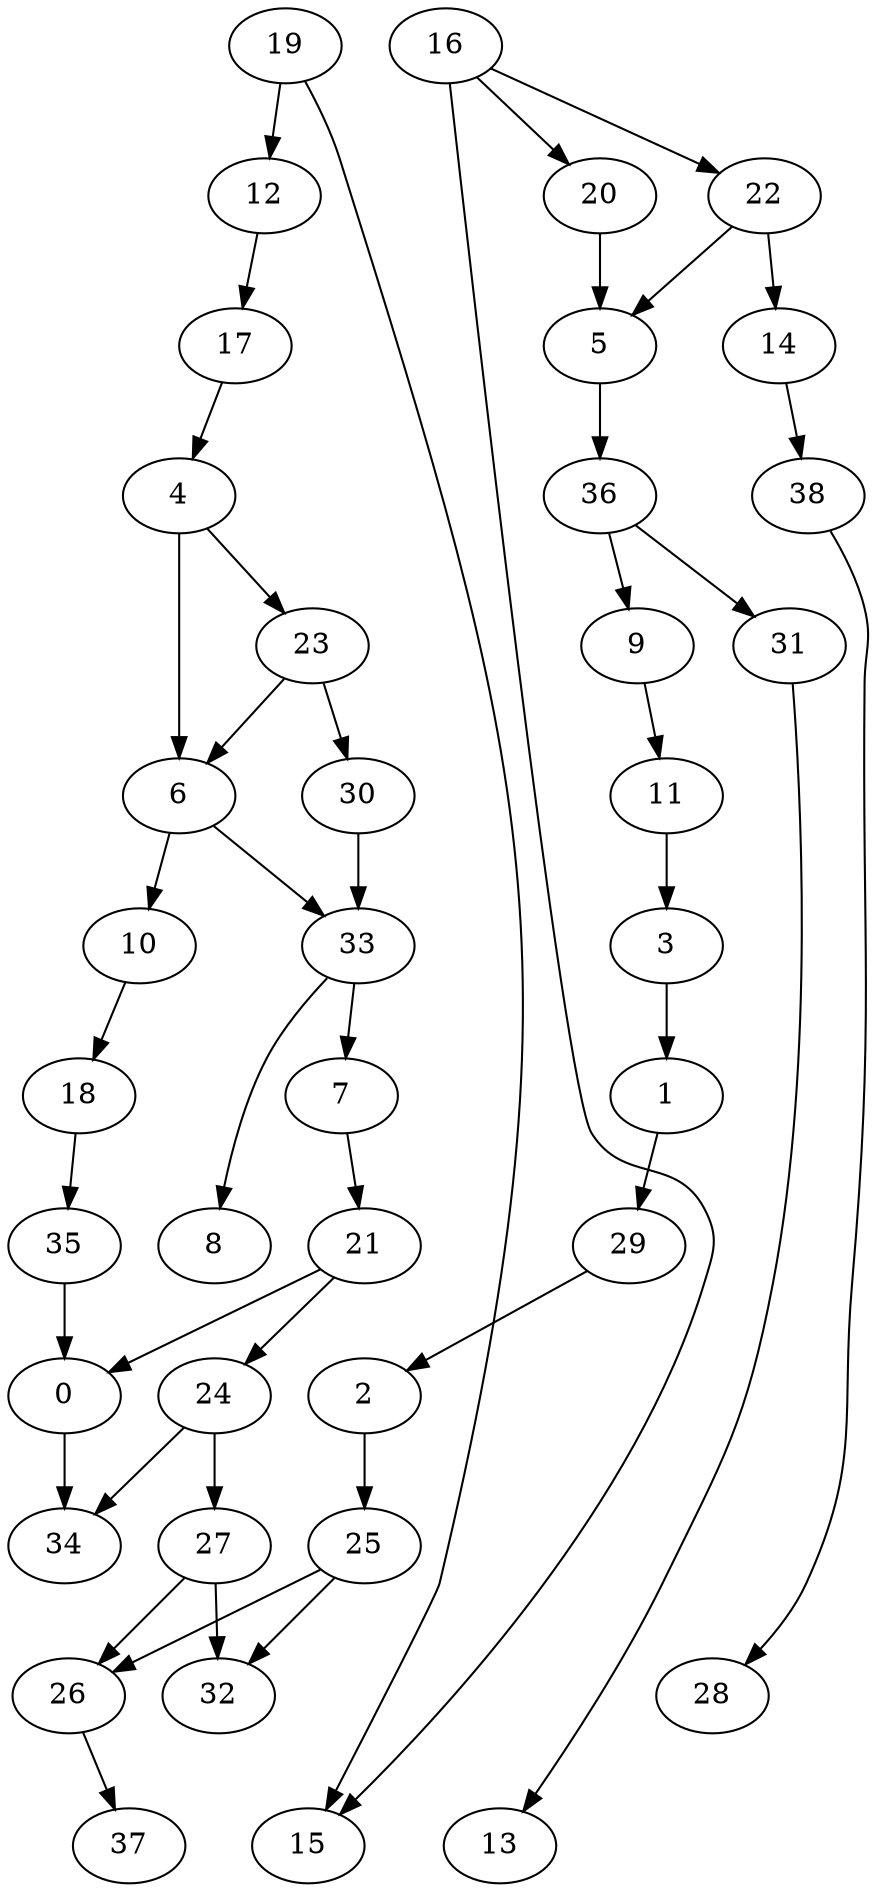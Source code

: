 digraph g {
0;
1;
2;
3;
4;
5;
6;
7;
8;
9;
10;
11;
12;
13;
14;
15;
16;
17;
18;
19;
20;
21;
22;
23;
24;
25;
26;
27;
28;
29;
30;
31;
32;
33;
34;
35;
36;
37;
38;
0 -> 34 [weight=0];
1 -> 29 [weight=0];
2 -> 25 [weight=0];
3 -> 1 [weight=1];
4 -> 23 [weight=0];
4 -> 6 [weight=1];
5 -> 36 [weight=0];
6 -> 33 [weight=0];
6 -> 10 [weight=0];
7 -> 21 [weight=0];
9 -> 11 [weight=0];
10 -> 18 [weight=0];
11 -> 3 [weight=0];
12 -> 17 [weight=0];
14 -> 38 [weight=0];
16 -> 22 [weight=0];
16 -> 15 [weight=0];
16 -> 20 [weight=0];
17 -> 4 [weight=0];
18 -> 35 [weight=0];
19 -> 12 [weight=0];
19 -> 15 [weight=0];
20 -> 5 [weight=0];
21 -> 0 [weight=0];
21 -> 24 [weight=0];
22 -> 5 [weight=0];
22 -> 14 [weight=0];
23 -> 6 [weight=0];
23 -> 30 [weight=0];
24 -> 34 [weight=0];
24 -> 27 [weight=1];
25 -> 26 [weight=0];
25 -> 32 [weight=0];
26 -> 37 [weight=0];
27 -> 26 [weight=0];
27 -> 32 [weight=0];
29 -> 2 [weight=0];
30 -> 33 [weight=0];
31 -> 13 [weight=0];
33 -> 7 [weight=0];
33 -> 8 [weight=0];
35 -> 0 [weight=0];
36 -> 9 [weight=0];
36 -> 31 [weight=0];
38 -> 28 [weight=0];
}
